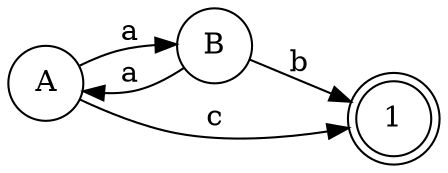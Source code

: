 digraph {
rankdir = "LR";	 //De izquierda a derecha

//Nodos
node	[shape=circle] NodeA [label="A"];
node	[shape=circle] NodeB [label="B"];
node	[shape=doublecircle] Node1 [label="1"];


//Transiciones
NodeA -> NodeB [label="a"];
NodeA -> Node1 [label="c"];
NodeB -> NodeA [label="a"];
NodeB -> Node1 [label="b"];

}